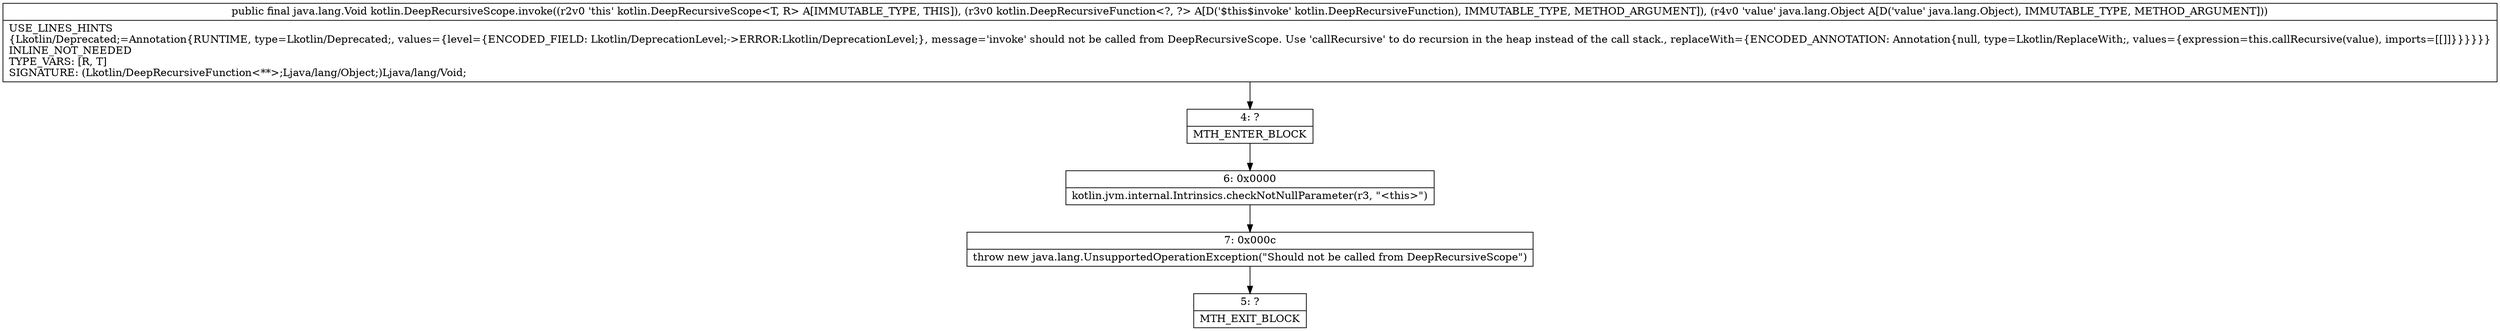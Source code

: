 digraph "CFG forkotlin.DeepRecursiveScope.invoke(Lkotlin\/DeepRecursiveFunction;Ljava\/lang\/Object;)Ljava\/lang\/Void;" {
Node_4 [shape=record,label="{4\:\ ?|MTH_ENTER_BLOCK\l}"];
Node_6 [shape=record,label="{6\:\ 0x0000|kotlin.jvm.internal.Intrinsics.checkNotNullParameter(r3, \"\<this\>\")\l}"];
Node_7 [shape=record,label="{7\:\ 0x000c|throw new java.lang.UnsupportedOperationException(\"Should not be called from DeepRecursiveScope\")\l}"];
Node_5 [shape=record,label="{5\:\ ?|MTH_EXIT_BLOCK\l}"];
MethodNode[shape=record,label="{public final java.lang.Void kotlin.DeepRecursiveScope.invoke((r2v0 'this' kotlin.DeepRecursiveScope\<T, R\> A[IMMUTABLE_TYPE, THIS]), (r3v0 kotlin.DeepRecursiveFunction\<?, ?\> A[D('$this$invoke' kotlin.DeepRecursiveFunction), IMMUTABLE_TYPE, METHOD_ARGUMENT]), (r4v0 'value' java.lang.Object A[D('value' java.lang.Object), IMMUTABLE_TYPE, METHOD_ARGUMENT]))  | USE_LINES_HINTS\l\{Lkotlin\/Deprecated;=Annotation\{RUNTIME, type=Lkotlin\/Deprecated;, values=\{level=\{ENCODED_FIELD: Lkotlin\/DeprecationLevel;\-\>ERROR:Lkotlin\/DeprecationLevel;\}, message='invoke' should not be called from DeepRecursiveScope. Use 'callRecursive' to do recursion in the heap instead of the call stack., replaceWith=\{ENCODED_ANNOTATION: Annotation\{null, type=Lkotlin\/ReplaceWith;, values=\{expression=this.callRecursive(value), imports=[[]]\}\}\}\}\}\}\lINLINE_NOT_NEEDED\lTYPE_VARS: [R, T]\lSIGNATURE: (Lkotlin\/DeepRecursiveFunction\<**\>;Ljava\/lang\/Object;)Ljava\/lang\/Void;\l}"];
MethodNode -> Node_4;Node_4 -> Node_6;
Node_6 -> Node_7;
Node_7 -> Node_5;
}

